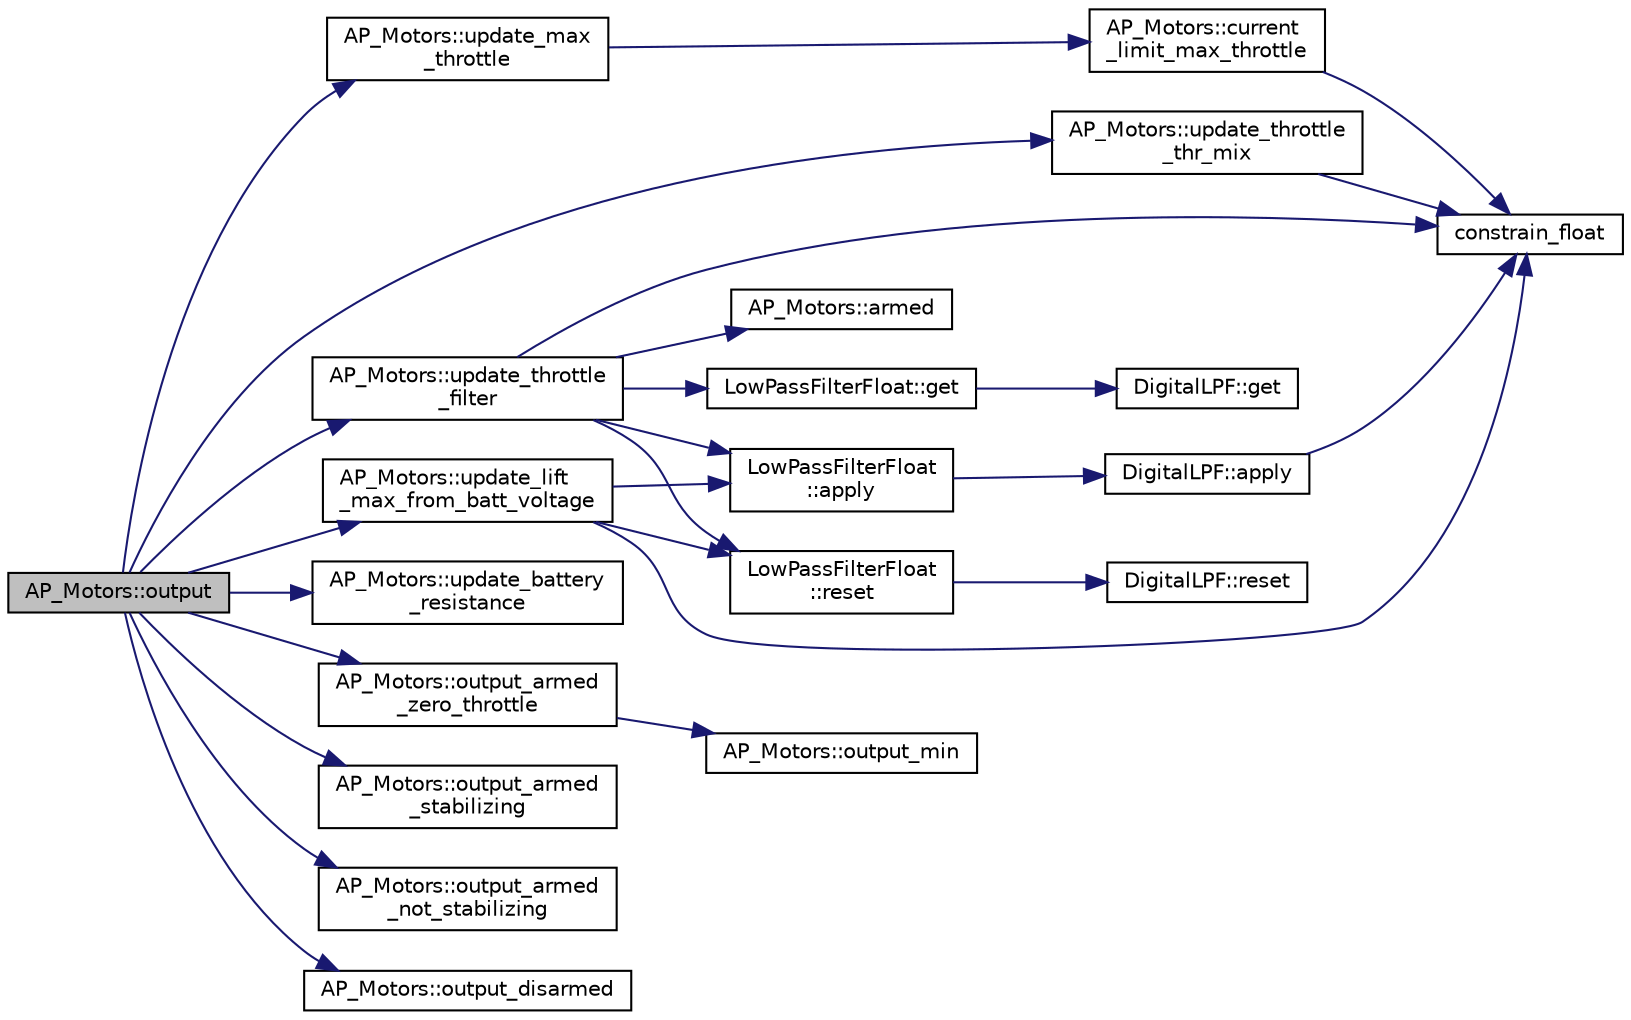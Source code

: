 digraph "AP_Motors::output"
{
 // INTERACTIVE_SVG=YES
  edge [fontname="Helvetica",fontsize="10",labelfontname="Helvetica",labelfontsize="10"];
  node [fontname="Helvetica",fontsize="10",shape=record];
  rankdir="LR";
  Node1 [label="AP_Motors::output",height=0.2,width=0.4,color="black", fillcolor="grey75", style="filled" fontcolor="black"];
  Node1 -> Node2 [color="midnightblue",fontsize="10",style="solid",fontname="Helvetica"];
  Node2 [label="AP_Motors::update_throttle\l_filter",height=0.2,width=0.4,color="black", fillcolor="white", style="filled",URL="$classAP__Motors.html#a6164a40a85a2aebafd2c4f58cad64789"];
  Node2 -> Node3 [color="midnightblue",fontsize="10",style="solid",fontname="Helvetica"];
  Node3 [label="AP_Motors::armed",height=0.2,width=0.4,color="black", fillcolor="white", style="filled",URL="$classAP__Motors.html#abb781661db2b685644795dfe8f5a655f"];
  Node2 -> Node4 [color="midnightblue",fontsize="10",style="solid",fontname="Helvetica"];
  Node4 [label="LowPassFilterFloat\l::apply",height=0.2,width=0.4,color="black", fillcolor="white", style="filled",URL="$classLowPassFilterFloat.html#a2e489f7f440c90e1ed442a70a72bc52d"];
  Node4 -> Node5 [color="midnightblue",fontsize="10",style="solid",fontname="Helvetica"];
  Node5 [label="DigitalLPF::apply",height=0.2,width=0.4,color="black", fillcolor="white", style="filled",URL="$classDigitalLPF.html#aec513ab9bc5165163c6ec87692f804e8"];
  Node5 -> Node6 [color="midnightblue",fontsize="10",style="solid",fontname="Helvetica"];
  Node6 [label="constrain_float",height=0.2,width=0.4,color="black", fillcolor="white", style="filled",URL="$AP__Math_8cpp.html#a08eedb329d8162ddbd344d4f6c8cde20"];
  Node2 -> Node7 [color="midnightblue",fontsize="10",style="solid",fontname="Helvetica"];
  Node7 [label="LowPassFilterFloat\l::reset",height=0.2,width=0.4,color="black", fillcolor="white", style="filled",URL="$classLowPassFilterFloat.html#a0f1280ed7b46ee6d4f48d960ff65ff0f"];
  Node7 -> Node8 [color="midnightblue",fontsize="10",style="solid",fontname="Helvetica"];
  Node8 [label="DigitalLPF::reset",height=0.2,width=0.4,color="black", fillcolor="white", style="filled",URL="$classDigitalLPF.html#a3b7217283a52a01a86e7ab0c68a3ca96"];
  Node2 -> Node6 [color="midnightblue",fontsize="10",style="solid",fontname="Helvetica"];
  Node2 -> Node9 [color="midnightblue",fontsize="10",style="solid",fontname="Helvetica"];
  Node9 [label="LowPassFilterFloat::get",height=0.2,width=0.4,color="black", fillcolor="white", style="filled",URL="$classLowPassFilterFloat.html#a26e58fd86bce9a357a94ee6afdf6e94d"];
  Node9 -> Node10 [color="midnightblue",fontsize="10",style="solid",fontname="Helvetica"];
  Node10 [label="DigitalLPF::get",height=0.2,width=0.4,color="black", fillcolor="white", style="filled",URL="$classDigitalLPF.html#ae897c24f1bbe856fa98bb90949ae99c8"];
  Node1 -> Node11 [color="midnightblue",fontsize="10",style="solid",fontname="Helvetica"];
  Node11 [label="AP_Motors::update_max\l_throttle",height=0.2,width=0.4,color="black", fillcolor="white", style="filled",URL="$classAP__Motors.html#a9721f5054d7ebbfa3c5a7f3be924cb06"];
  Node11 -> Node12 [color="midnightblue",fontsize="10",style="solid",fontname="Helvetica"];
  Node12 [label="AP_Motors::current\l_limit_max_throttle",height=0.2,width=0.4,color="black", fillcolor="white", style="filled",URL="$classAP__Motors.html#ae0057a2290f5744cfa7b43f172bb8dbd"];
  Node12 -> Node6 [color="midnightblue",fontsize="10",style="solid",fontname="Helvetica"];
  Node1 -> Node13 [color="midnightblue",fontsize="10",style="solid",fontname="Helvetica"];
  Node13 [label="AP_Motors::update_battery\l_resistance",height=0.2,width=0.4,color="black", fillcolor="white", style="filled",URL="$classAP__Motors.html#a784ae5ed66b5f64e0a3295648ac63449"];
  Node1 -> Node14 [color="midnightblue",fontsize="10",style="solid",fontname="Helvetica"];
  Node14 [label="AP_Motors::update_lift\l_max_from_batt_voltage",height=0.2,width=0.4,color="black", fillcolor="white", style="filled",URL="$classAP__Motors.html#af488943a75aca1fef515a5e6e02cd00e"];
  Node14 -> Node7 [color="midnightblue",fontsize="10",style="solid",fontname="Helvetica"];
  Node14 -> Node6 [color="midnightblue",fontsize="10",style="solid",fontname="Helvetica"];
  Node14 -> Node4 [color="midnightblue",fontsize="10",style="solid",fontname="Helvetica"];
  Node1 -> Node15 [color="midnightblue",fontsize="10",style="solid",fontname="Helvetica"];
  Node15 [label="AP_Motors::update_throttle\l_thr_mix",height=0.2,width=0.4,color="black", fillcolor="white", style="filled",URL="$classAP__Motors.html#a2ec0e203dc3b46e8f41aac79ab999979"];
  Node15 -> Node6 [color="midnightblue",fontsize="10",style="solid",fontname="Helvetica"];
  Node1 -> Node16 [color="midnightblue",fontsize="10",style="solid",fontname="Helvetica"];
  Node16 [label="AP_Motors::output_armed\l_zero_throttle",height=0.2,width=0.4,color="black", fillcolor="white", style="filled",URL="$classAP__Motors.html#aa3b9144fbddffce46351e26bec15c5f4"];
  Node16 -> Node17 [color="midnightblue",fontsize="10",style="solid",fontname="Helvetica"];
  Node17 [label="AP_Motors::output_min",height=0.2,width=0.4,color="black", fillcolor="white", style="filled",URL="$classAP__Motors.html#a1723c951c204124f0dda760afc2f9a14"];
  Node1 -> Node18 [color="midnightblue",fontsize="10",style="solid",fontname="Helvetica"];
  Node18 [label="AP_Motors::output_armed\l_stabilizing",height=0.2,width=0.4,color="black", fillcolor="white", style="filled",URL="$classAP__Motors.html#a617a5bb4ec5549a934f0ece9200872a7"];
  Node1 -> Node19 [color="midnightblue",fontsize="10",style="solid",fontname="Helvetica"];
  Node19 [label="AP_Motors::output_armed\l_not_stabilizing",height=0.2,width=0.4,color="black", fillcolor="white", style="filled",URL="$classAP__Motors.html#ac616f7bacdd584d02444d7cda6d652b6"];
  Node1 -> Node20 [color="midnightblue",fontsize="10",style="solid",fontname="Helvetica"];
  Node20 [label="AP_Motors::output_disarmed",height=0.2,width=0.4,color="black", fillcolor="white", style="filled",URL="$classAP__Motors.html#a3e4d7aff21ed50d8466f9874ae34da04"];
}
